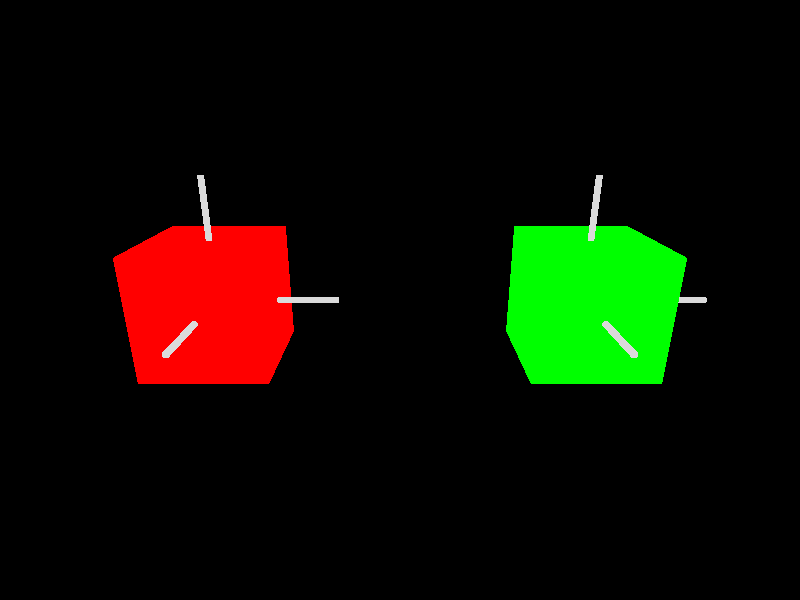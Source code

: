 #version 3.7; // 3.7

global_settings{
  assumed_gamma 1.0
}

#default { 
  finish { 
    ambient 0.1 
    diffuse 0.9 
  }
}

#include "colors.inc"
#include "textures.inc"

#declare Axes = union {
  cylinder { 0, 2 * x, 0.05 }
  cylinder { 0, 2 * y, 0.05 }
  cylinder { 0, -2 * z, 0.05 }
  
  pigment { color rgb <0.7, 0.7 0.7> }
}

// camera ----------------------------------
camera {
  location  <0.0,  3.0, -8.0>
  look_at   <0.0,  0.0,  0.0>
  right x*image_width/image_height
  angle 75 
}

// sun -------------------------------------
light_source{
  <0.85, 1.8, 0>*10
  color White
}

union {
  object {
    box { <-1, -1, -1>, <1, 1, 1> }
    pigment { color Red }

#if (clock < 1.0)
    rotate 90 * clock * y
#else
    rotate 90 * y
    translate -(clock - 1) * 1.5 * x
#end
  }
  
  object {
    Axes
  }
  
  translate -3*x
}

union {
  object {
    box { <-1, -1, -1>, <1, 1, 1> }
    pigment { color Green }

#if (clock < 1.0)
    translate -clock * 1.5 * x
#else
    translate -1.5 * x
    rotate 90 * (clock - 1) * y
#end
  }
  
  object {
    Axes
  }
  
  translate 3*x
}
